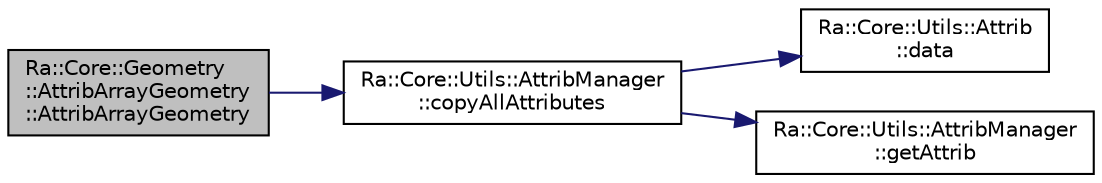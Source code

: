 digraph "Ra::Core::Geometry::AttribArrayGeometry::AttribArrayGeometry"
{
 // INTERACTIVE_SVG=YES
 // LATEX_PDF_SIZE
  edge [fontname="Helvetica",fontsize="10",labelfontname="Helvetica",labelfontsize="10"];
  node [fontname="Helvetica",fontsize="10",shape=record];
  rankdir="LR";
  Node1 [label="Ra::Core::Geometry\l::AttribArrayGeometry\l::AttribArrayGeometry",height=0.2,width=0.4,color="black", fillcolor="grey75", style="filled", fontcolor="black",tooltip=" "];
  Node1 -> Node2 [color="midnightblue",fontsize="10",style="solid",fontname="Helvetica"];
  Node2 [label="Ra::Core::Utils::AttribManager\l::copyAllAttributes",height=0.2,width=0.4,color="black", fillcolor="white", style="filled",URL="$classRa_1_1Core_1_1Utils_1_1AttribManager.html#a406dc2c2d82a535130d7af3c388c7f8f",tooltip=" "];
  Node2 -> Node3 [color="midnightblue",fontsize="10",style="solid",fontname="Helvetica"];
  Node3 [label="Ra::Core::Utils::Attrib\l::data",height=0.2,width=0.4,color="black", fillcolor="white", style="filled",URL="$classRa_1_1Core_1_1Utils_1_1Attrib.html#a4179dd4435a6d89f2ab3cadace7fca51",tooltip="Read-only acccess to the attribute content."];
  Node2 -> Node4 [color="midnightblue",fontsize="10",style="solid",fontname="Helvetica"];
  Node4 [label="Ra::Core::Utils::AttribManager\l::getAttrib",height=0.2,width=0.4,color="black", fillcolor="white", style="filled",URL="$classRa_1_1Core_1_1Utils_1_1AttribManager.html#ae0cb7281ec72606a5392602b4ea50d2c",tooltip=" "];
}
